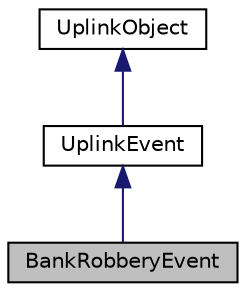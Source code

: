 digraph "BankRobberyEvent"
{
 // LATEX_PDF_SIZE
  edge [fontname="Helvetica",fontsize="10",labelfontname="Helvetica",labelfontsize="10"];
  node [fontname="Helvetica",fontsize="10",shape=record];
  Node1 [label="BankRobberyEvent",height=0.2,width=0.4,color="black", fillcolor="grey75", style="filled", fontcolor="black",tooltip=" "];
  Node2 -> Node1 [dir="back",color="midnightblue",fontsize="10",style="solid"];
  Node2 [label="UplinkEvent",height=0.2,width=0.4,color="black", fillcolor="white", style="filled",URL="$classUplinkEvent.html",tooltip="Uplink Event object."];
  Node3 -> Node2 [dir="back",color="midnightblue",fontsize="10",style="solid"];
  Node3 [label="UplinkObject",height=0.2,width=0.4,color="black", fillcolor="white", style="filled",URL="$classUplinkObject.html",tooltip="UplinkObject base class."];
}
